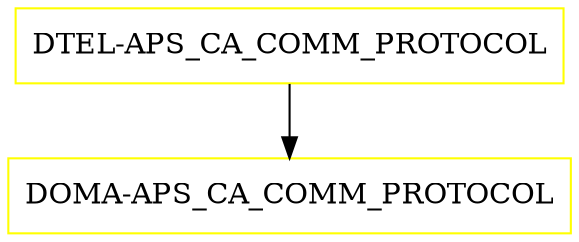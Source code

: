 digraph G {
  "DTEL-APS_CA_COMM_PROTOCOL" [shape=box,color=yellow];
  "DOMA-APS_CA_COMM_PROTOCOL" [shape=box,color=yellow,URL="./DOMA_APS_CA_COMM_PROTOCOL.html"];
  "DTEL-APS_CA_COMM_PROTOCOL" -> "DOMA-APS_CA_COMM_PROTOCOL";
}
